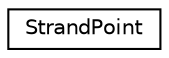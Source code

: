 digraph G
{
  edge [fontname="Helvetica",fontsize="10",labelfontname="Helvetica",labelfontsize="10"];
  node [fontname="Helvetica",fontsize="10",shape=record];
  rankdir=LR;
  Node1 [label="StrandPoint",height=0.2,width=0.4,color="black", fillcolor="white", style="filled",URL="$dd/d23/structStrandPoint.html"];
}
